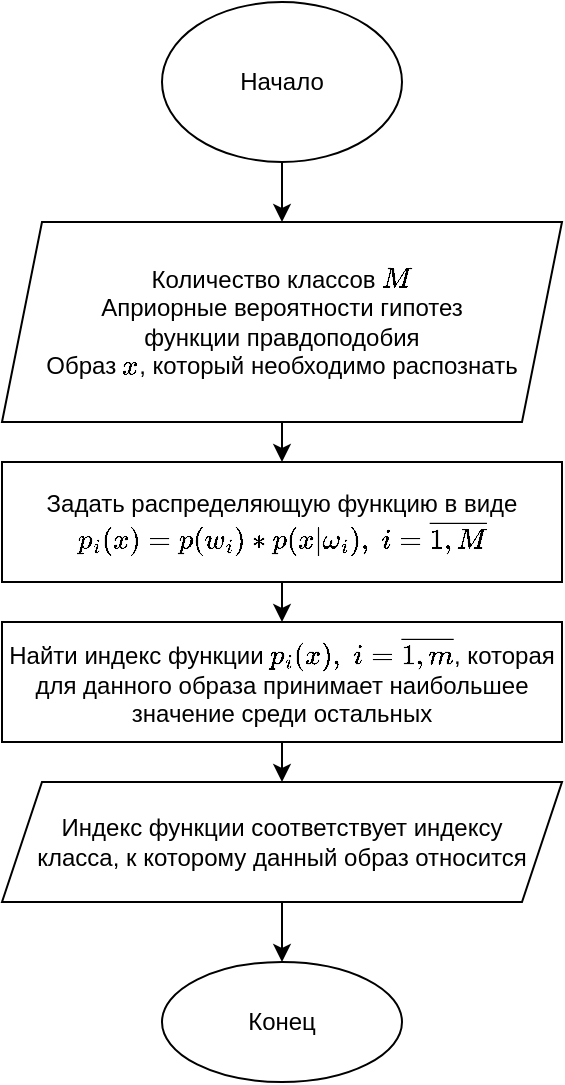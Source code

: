 <mxfile version="16.2.4" type="device"><diagram id="yRw4IR70qpGxLcyV7QXG" name="Страница 1"><mxGraphModel dx="1209" dy="662" grid="1" gridSize="10" guides="1" tooltips="1" connect="1" arrows="1" fold="1" page="1" pageScale="1" pageWidth="827" pageHeight="1169" math="1" shadow="0"><root><mxCell id="0"/><mxCell id="1" parent="0"/><mxCell id="2" value="Начало" style="ellipse;whiteSpace=wrap;html=1;" parent="1" vertex="1"><mxGeometry x="200" width="120" height="80" as="geometry"/></mxCell><mxCell id="3" value="Количество классов \(M\)&lt;br&gt;Априорные вероятности гипотез&lt;br&gt;функции правдоподобия&lt;br&gt;Образ \(x\),&amp;nbsp;который необходимо распознать" style="shape=parallelogram;perimeter=parallelogramPerimeter;whiteSpace=wrap;html=1;fixedSize=1;" parent="1" vertex="1"><mxGeometry x="120" y="110" width="280" height="100" as="geometry"/></mxCell><mxCell id="4" value="Задать распределяющую функцию в виде&lt;br&gt;\(p_i(x)=p(w_i)\ast p(x\vert\omega_i),\;i=\overline{1,M}\)" style="rounded=0;whiteSpace=wrap;html=1;" parent="1" vertex="1"><mxGeometry x="120" y="230" width="280" height="60" as="geometry"/></mxCell><mxCell id="5" value="" style="endArrow=classic;html=1;exitX=0.5;exitY=1;exitDx=0;exitDy=0;entryX=0.5;entryY=0;entryDx=0;entryDy=0;" parent="1" source="2" target="3" edge="1"><mxGeometry width="50" height="50" relative="1" as="geometry"><mxPoint x="260" y="310" as="sourcePoint"/><mxPoint x="260" y="120" as="targetPoint"/></mxGeometry></mxCell><mxCell id="6" value="" style="endArrow=classic;html=1;entryX=0.5;entryY=0;entryDx=0;entryDy=0;exitX=0.5;exitY=1;exitDx=0;exitDy=0;" parent="1" source="3" target="4" edge="1"><mxGeometry width="50" height="50" relative="1" as="geometry"><mxPoint x="260" y="310" as="sourcePoint"/><mxPoint x="310" y="260" as="targetPoint"/></mxGeometry></mxCell><mxCell id="7" value="Найти индекс функции \(p_i(x),\;i=\overline{1,m}\), которая для данного образа принимает наибольшее значение среди остальных" style="rounded=0;whiteSpace=wrap;html=1;" parent="1" vertex="1"><mxGeometry x="120" y="310" width="280" height="60" as="geometry"/></mxCell><mxCell id="8" value="" style="endArrow=classic;html=1;exitX=0.5;exitY=1;exitDx=0;exitDy=0;entryX=0.5;entryY=0;entryDx=0;entryDy=0;" parent="1" source="4" target="7" edge="1"><mxGeometry width="50" height="50" relative="1" as="geometry"><mxPoint x="260" y="290" as="sourcePoint"/><mxPoint x="280" y="380" as="targetPoint"/></mxGeometry></mxCell><mxCell id="9" value="" style="endArrow=classic;html=1;exitX=0.5;exitY=1;exitDx=0;exitDy=0;" parent="1" target="10" edge="1" source="7"><mxGeometry width="50" height="50" relative="1" as="geometry"><mxPoint x="600" y="340" as="sourcePoint"/><mxPoint x="260" y="530" as="targetPoint"/></mxGeometry></mxCell><mxCell id="10" value="Индекс функции соответствует индексу&lt;br&gt;класса, к которому данный образ относится" style="shape=parallelogram;perimeter=parallelogramPerimeter;whiteSpace=wrap;html=1;fixedSize=1;" parent="1" vertex="1"><mxGeometry x="120" y="390" width="280" height="60" as="geometry"/></mxCell><mxCell id="11" value="" style="endArrow=classic;html=1;exitX=0.5;exitY=1;exitDx=0;exitDy=0;entryX=0.5;entryY=0;entryDx=0;entryDy=0;" parent="1" source="10" edge="1" target="13"><mxGeometry width="50" height="50" relative="1" as="geometry"><mxPoint x="260" y="490" as="sourcePoint"/><mxPoint x="260" y="650" as="targetPoint"/></mxGeometry></mxCell><mxCell id="13" value="Конец" style="ellipse;whiteSpace=wrap;html=1;" parent="1" vertex="1"><mxGeometry x="200" y="480" width="120" height="60" as="geometry"/></mxCell></root></mxGraphModel></diagram></mxfile>